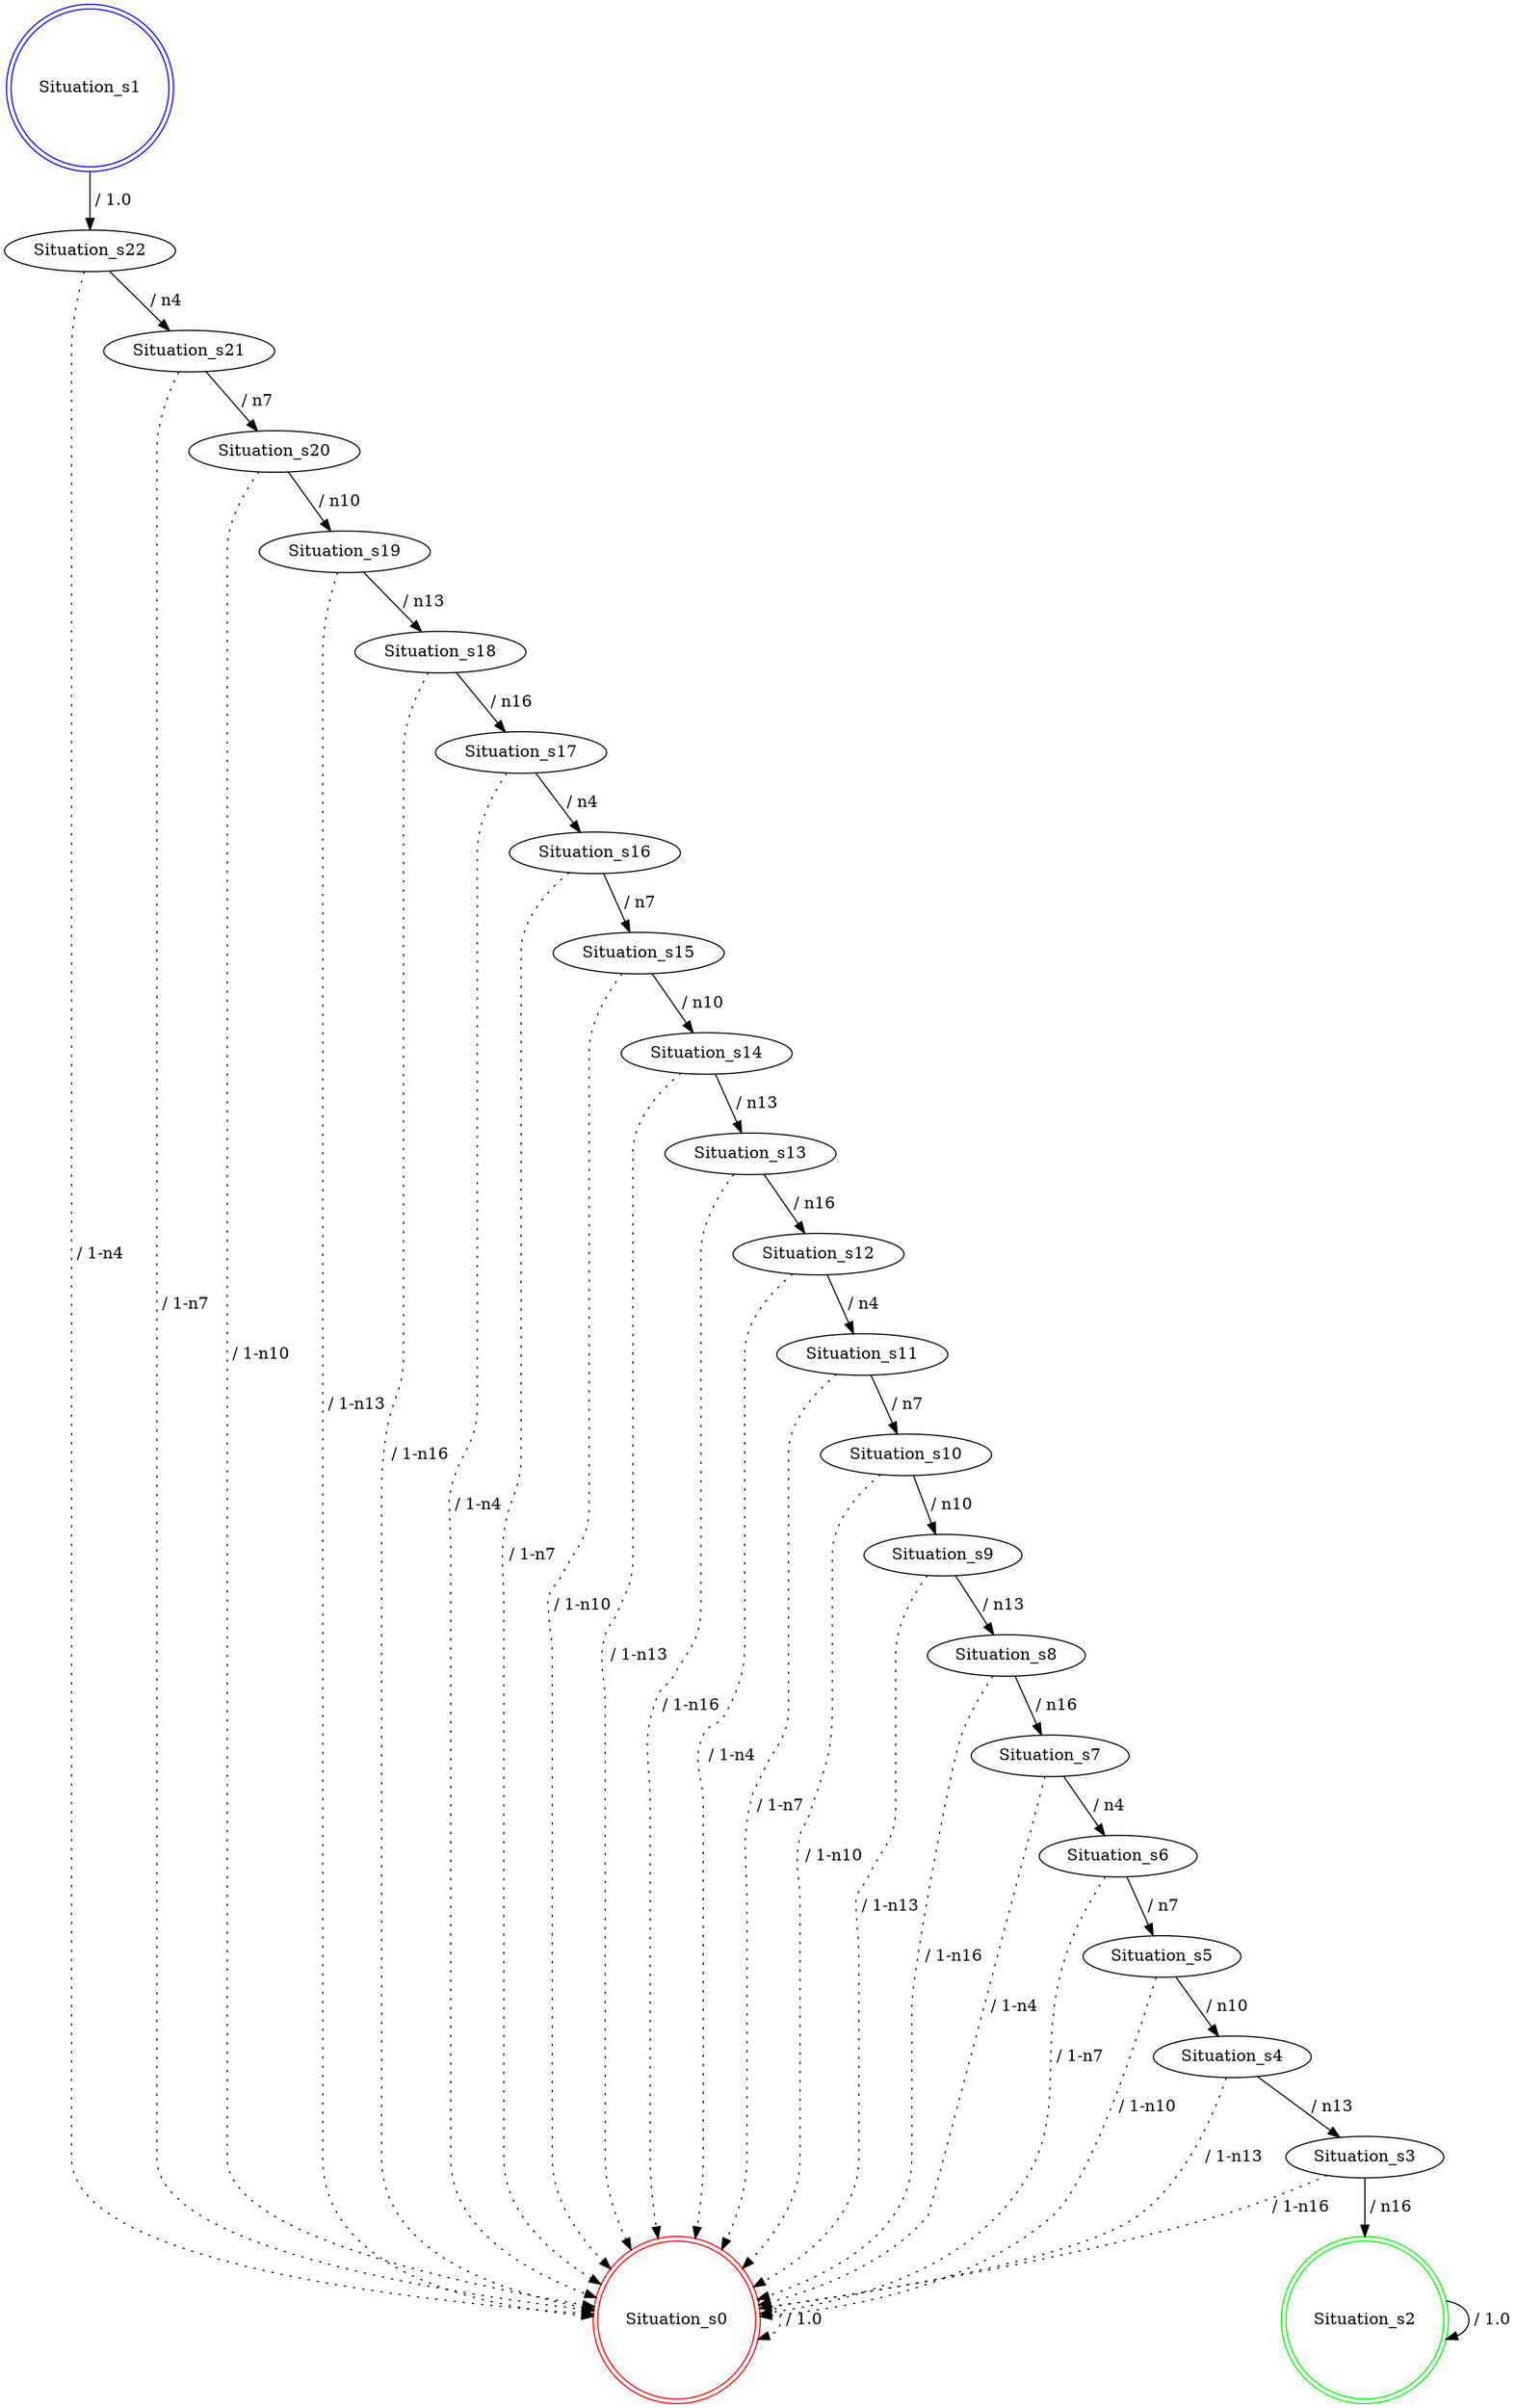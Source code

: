digraph graphname {
Situation_s0 [label="Situation_s0",color=red,shape=doublecircle ];
Situation_s1 [label="Situation_s1",color=blue,shape=doublecircle ];
Situation_s2 [label="Situation_s2",color=green,shape=doublecircle ];
Situation_s3 [label="Situation_s3" ];
Situation_s4 [label="Situation_s4" ];
Situation_s5 [label="Situation_s5" ];
Situation_s6 [label="Situation_s6" ];
Situation_s7 [label="Situation_s7" ];
Situation_s8 [label="Situation_s8" ];
Situation_s9 [label="Situation_s9" ];
Situation_s10 [label="Situation_s10" ];
Situation_s11 [label="Situation_s11" ];
Situation_s12 [label="Situation_s12" ];
Situation_s13 [label="Situation_s13" ];
Situation_s14 [label="Situation_s14" ];
Situation_s15 [label="Situation_s15" ];
Situation_s16 [label="Situation_s16" ];
Situation_s17 [label="Situation_s17" ];
Situation_s18 [label="Situation_s18" ];
Situation_s19 [label="Situation_s19" ];
Situation_s20 [label="Situation_s20" ];
Situation_s21 [label="Situation_s21" ];
Situation_s22 [label="Situation_s22" ];
Situation_s0 -> Situation_s0 [label=" / 1.0", style=dotted];
Situation_s1 -> Situation_s22 [label=" / 1.0"];
Situation_s2 -> Situation_s2 [label=" / 1.0"];
Situation_s3 -> Situation_s2 [label=" / n16"];
Situation_s3 -> Situation_s0 [label=" / 1-n16", style=dotted];
Situation_s4 -> Situation_s3 [label=" / n13"];
Situation_s4 -> Situation_s0 [label=" / 1-n13", style=dotted];
Situation_s5 -> Situation_s4 [label=" / n10"];
Situation_s5 -> Situation_s0 [label=" / 1-n10", style=dotted];
Situation_s6 -> Situation_s5 [label=" / n7"];
Situation_s6 -> Situation_s0 [label=" / 1-n7", style=dotted];
Situation_s7 -> Situation_s6 [label=" / n4"];
Situation_s7 -> Situation_s0 [label=" / 1-n4", style=dotted];
Situation_s8 -> Situation_s7 [label=" / n16"];
Situation_s8 -> Situation_s0 [label=" / 1-n16", style=dotted];
Situation_s9 -> Situation_s8 [label=" / n13"];
Situation_s9 -> Situation_s0 [label=" / 1-n13", style=dotted];
Situation_s10 -> Situation_s9 [label=" / n10"];
Situation_s10 -> Situation_s0 [label=" / 1-n10", style=dotted];
Situation_s11 -> Situation_s10 [label=" / n7"];
Situation_s11 -> Situation_s0 [label=" / 1-n7", style=dotted];
Situation_s12 -> Situation_s11 [label=" / n4"];
Situation_s12 -> Situation_s0 [label=" / 1-n4", style=dotted];
Situation_s13 -> Situation_s12 [label=" / n16"];
Situation_s13 -> Situation_s0 [label=" / 1-n16", style=dotted];
Situation_s14 -> Situation_s13 [label=" / n13"];
Situation_s14 -> Situation_s0 [label=" / 1-n13", style=dotted];
Situation_s15 -> Situation_s14 [label=" / n10"];
Situation_s15 -> Situation_s0 [label=" / 1-n10", style=dotted];
Situation_s16 -> Situation_s15 [label=" / n7"];
Situation_s16 -> Situation_s0 [label=" / 1-n7", style=dotted];
Situation_s17 -> Situation_s16 [label=" / n4"];
Situation_s17 -> Situation_s0 [label=" / 1-n4", style=dotted];
Situation_s18 -> Situation_s17 [label=" / n16"];
Situation_s18 -> Situation_s0 [label=" / 1-n16", style=dotted];
Situation_s19 -> Situation_s18 [label=" / n13"];
Situation_s19 -> Situation_s0 [label=" / 1-n13", style=dotted];
Situation_s20 -> Situation_s19 [label=" / n10"];
Situation_s20 -> Situation_s0 [label=" / 1-n10", style=dotted];
Situation_s21 -> Situation_s20 [label=" / n7"];
Situation_s21 -> Situation_s0 [label=" / 1-n7", style=dotted];
Situation_s22 -> Situation_s21 [label=" / n4"];
Situation_s22 -> Situation_s0 [label=" / 1-n4", style=dotted];
}